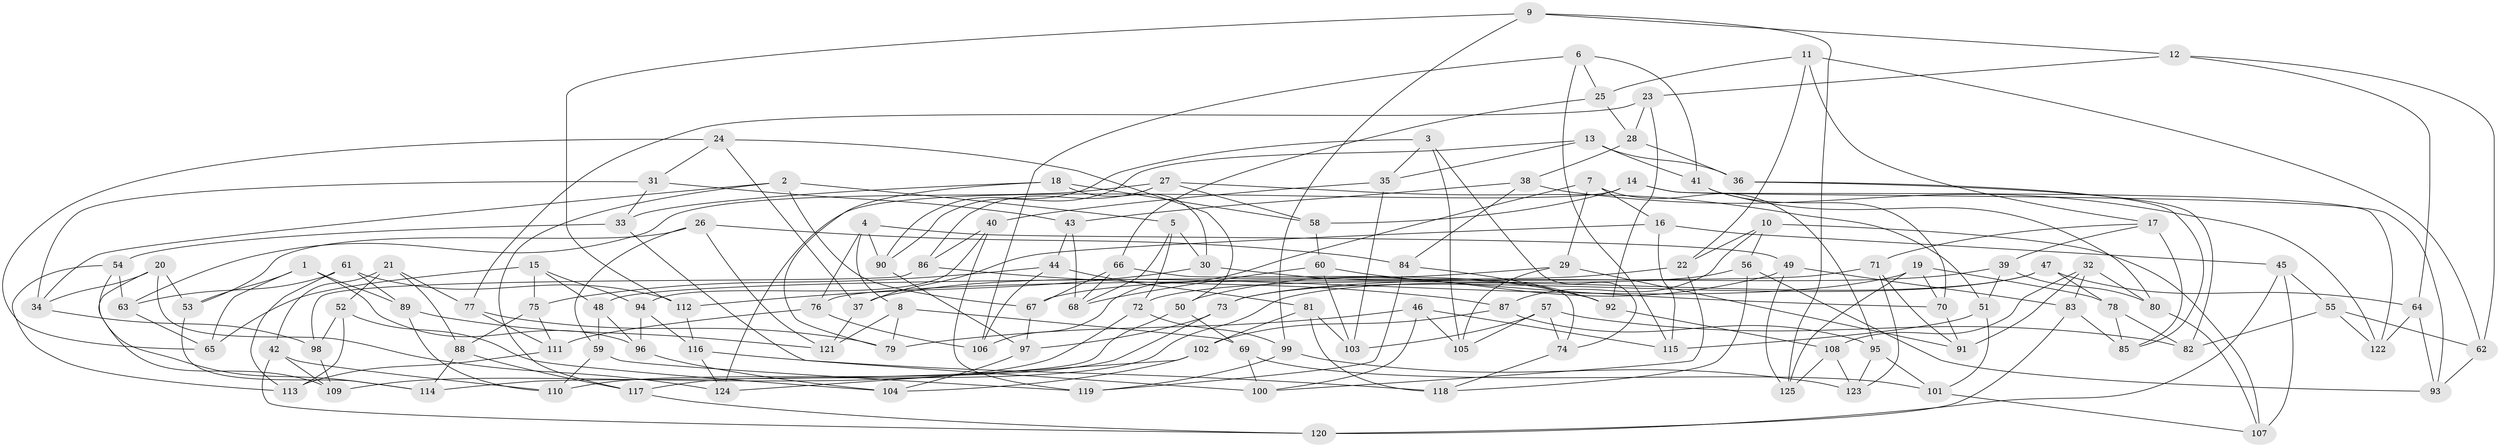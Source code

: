 // coarse degree distribution, {4: 0.37662337662337664, 6: 0.6233766233766234}
// Generated by graph-tools (version 1.1) at 2025/42/03/06/25 10:42:24]
// undirected, 125 vertices, 250 edges
graph export_dot {
graph [start="1"]
  node [color=gray90,style=filled];
  1;
  2;
  3;
  4;
  5;
  6;
  7;
  8;
  9;
  10;
  11;
  12;
  13;
  14;
  15;
  16;
  17;
  18;
  19;
  20;
  21;
  22;
  23;
  24;
  25;
  26;
  27;
  28;
  29;
  30;
  31;
  32;
  33;
  34;
  35;
  36;
  37;
  38;
  39;
  40;
  41;
  42;
  43;
  44;
  45;
  46;
  47;
  48;
  49;
  50;
  51;
  52;
  53;
  54;
  55;
  56;
  57;
  58;
  59;
  60;
  61;
  62;
  63;
  64;
  65;
  66;
  67;
  68;
  69;
  70;
  71;
  72;
  73;
  74;
  75;
  76;
  77;
  78;
  79;
  80;
  81;
  82;
  83;
  84;
  85;
  86;
  87;
  88;
  89;
  90;
  91;
  92;
  93;
  94;
  95;
  96;
  97;
  98;
  99;
  100;
  101;
  102;
  103;
  104;
  105;
  106;
  107;
  108;
  109;
  110;
  111;
  112;
  113;
  114;
  115;
  116;
  117;
  118;
  119;
  120;
  121;
  122;
  123;
  124;
  125;
  1 -- 89;
  1 -- 65;
  1 -- 53;
  1 -- 96;
  2 -- 117;
  2 -- 34;
  2 -- 5;
  2 -- 67;
  3 -- 35;
  3 -- 90;
  3 -- 105;
  3 -- 74;
  4 -- 49;
  4 -- 76;
  4 -- 8;
  4 -- 90;
  5 -- 72;
  5 -- 30;
  5 -- 68;
  6 -- 115;
  6 -- 106;
  6 -- 25;
  6 -- 41;
  7 -- 106;
  7 -- 16;
  7 -- 95;
  7 -- 29;
  8 -- 79;
  8 -- 121;
  8 -- 69;
  9 -- 99;
  9 -- 125;
  9 -- 12;
  9 -- 112;
  10 -- 22;
  10 -- 56;
  10 -- 107;
  10 -- 87;
  11 -- 62;
  11 -- 22;
  11 -- 17;
  11 -- 25;
  12 -- 64;
  12 -- 23;
  12 -- 62;
  13 -- 35;
  13 -- 90;
  13 -- 36;
  13 -- 41;
  14 -- 58;
  14 -- 124;
  14 -- 93;
  14 -- 122;
  15 -- 48;
  15 -- 75;
  15 -- 94;
  15 -- 65;
  16 -- 115;
  16 -- 37;
  16 -- 45;
  17 -- 71;
  17 -- 85;
  17 -- 39;
  18 -- 30;
  18 -- 58;
  18 -- 79;
  18 -- 33;
  19 -- 78;
  19 -- 125;
  19 -- 70;
  19 -- 37;
  20 -- 34;
  20 -- 124;
  20 -- 53;
  20 -- 109;
  21 -- 52;
  21 -- 88;
  21 -- 42;
  21 -- 77;
  22 -- 67;
  22 -- 100;
  23 -- 77;
  23 -- 28;
  23 -- 92;
  24 -- 31;
  24 -- 37;
  24 -- 65;
  24 -- 50;
  25 -- 28;
  25 -- 66;
  26 -- 121;
  26 -- 84;
  26 -- 59;
  26 -- 53;
  27 -- 86;
  27 -- 51;
  27 -- 63;
  27 -- 58;
  28 -- 38;
  28 -- 36;
  29 -- 105;
  29 -- 91;
  29 -- 48;
  30 -- 92;
  30 -- 112;
  31 -- 34;
  31 -- 33;
  31 -- 43;
  32 -- 83;
  32 -- 91;
  32 -- 80;
  32 -- 108;
  33 -- 54;
  33 -- 100;
  34 -- 98;
  35 -- 103;
  35 -- 40;
  36 -- 82;
  36 -- 85;
  37 -- 121;
  38 -- 43;
  38 -- 84;
  38 -- 122;
  39 -- 73;
  39 -- 51;
  39 -- 80;
  40 -- 94;
  40 -- 86;
  40 -- 119;
  41 -- 70;
  41 -- 80;
  42 -- 110;
  42 -- 120;
  42 -- 109;
  43 -- 44;
  43 -- 68;
  44 -- 81;
  44 -- 106;
  44 -- 75;
  45 -- 107;
  45 -- 55;
  45 -- 120;
  46 -- 79;
  46 -- 115;
  46 -- 105;
  46 -- 100;
  47 -- 78;
  47 -- 64;
  47 -- 117;
  47 -- 73;
  48 -- 59;
  48 -- 96;
  49 -- 125;
  49 -- 83;
  49 -- 50;
  50 -- 69;
  50 -- 114;
  51 -- 101;
  51 -- 115;
  52 -- 98;
  52 -- 104;
  52 -- 113;
  53 -- 114;
  54 -- 114;
  54 -- 113;
  54 -- 63;
  55 -- 82;
  55 -- 62;
  55 -- 122;
  56 -- 118;
  56 -- 72;
  56 -- 93;
  57 -- 103;
  57 -- 82;
  57 -- 105;
  57 -- 74;
  58 -- 60;
  59 -- 110;
  59 -- 119;
  60 -- 68;
  60 -- 70;
  60 -- 103;
  61 -- 89;
  61 -- 113;
  61 -- 63;
  61 -- 112;
  62 -- 93;
  63 -- 65;
  64 -- 122;
  64 -- 93;
  66 -- 68;
  66 -- 74;
  66 -- 67;
  67 -- 97;
  69 -- 100;
  69 -- 101;
  70 -- 91;
  71 -- 123;
  71 -- 76;
  71 -- 91;
  72 -- 99;
  72 -- 109;
  73 -- 97;
  73 -- 110;
  74 -- 118;
  75 -- 88;
  75 -- 111;
  76 -- 106;
  76 -- 111;
  77 -- 111;
  77 -- 79;
  78 -- 82;
  78 -- 85;
  80 -- 107;
  81 -- 102;
  81 -- 103;
  81 -- 118;
  83 -- 85;
  83 -- 120;
  84 -- 92;
  84 -- 119;
  86 -- 98;
  86 -- 87;
  87 -- 95;
  87 -- 102;
  88 -- 117;
  88 -- 114;
  89 -- 121;
  89 -- 110;
  90 -- 97;
  92 -- 108;
  94 -- 96;
  94 -- 116;
  95 -- 101;
  95 -- 123;
  96 -- 104;
  97 -- 104;
  98 -- 109;
  99 -- 123;
  99 -- 119;
  101 -- 107;
  102 -- 124;
  102 -- 104;
  108 -- 123;
  108 -- 125;
  111 -- 113;
  112 -- 116;
  116 -- 118;
  116 -- 124;
  117 -- 120;
}
